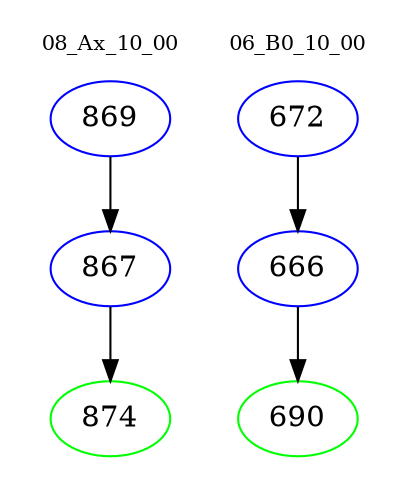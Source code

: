 digraph{
subgraph cluster_0 {
color = white
label = "08_Ax_10_00";
fontsize=10;
T0_869 [label="869", color="blue"]
T0_869 -> T0_867 [color="black"]
T0_867 [label="867", color="blue"]
T0_867 -> T0_874 [color="black"]
T0_874 [label="874", color="green"]
}
subgraph cluster_1 {
color = white
label = "06_B0_10_00";
fontsize=10;
T1_672 [label="672", color="blue"]
T1_672 -> T1_666 [color="black"]
T1_666 [label="666", color="blue"]
T1_666 -> T1_690 [color="black"]
T1_690 [label="690", color="green"]
}
}
